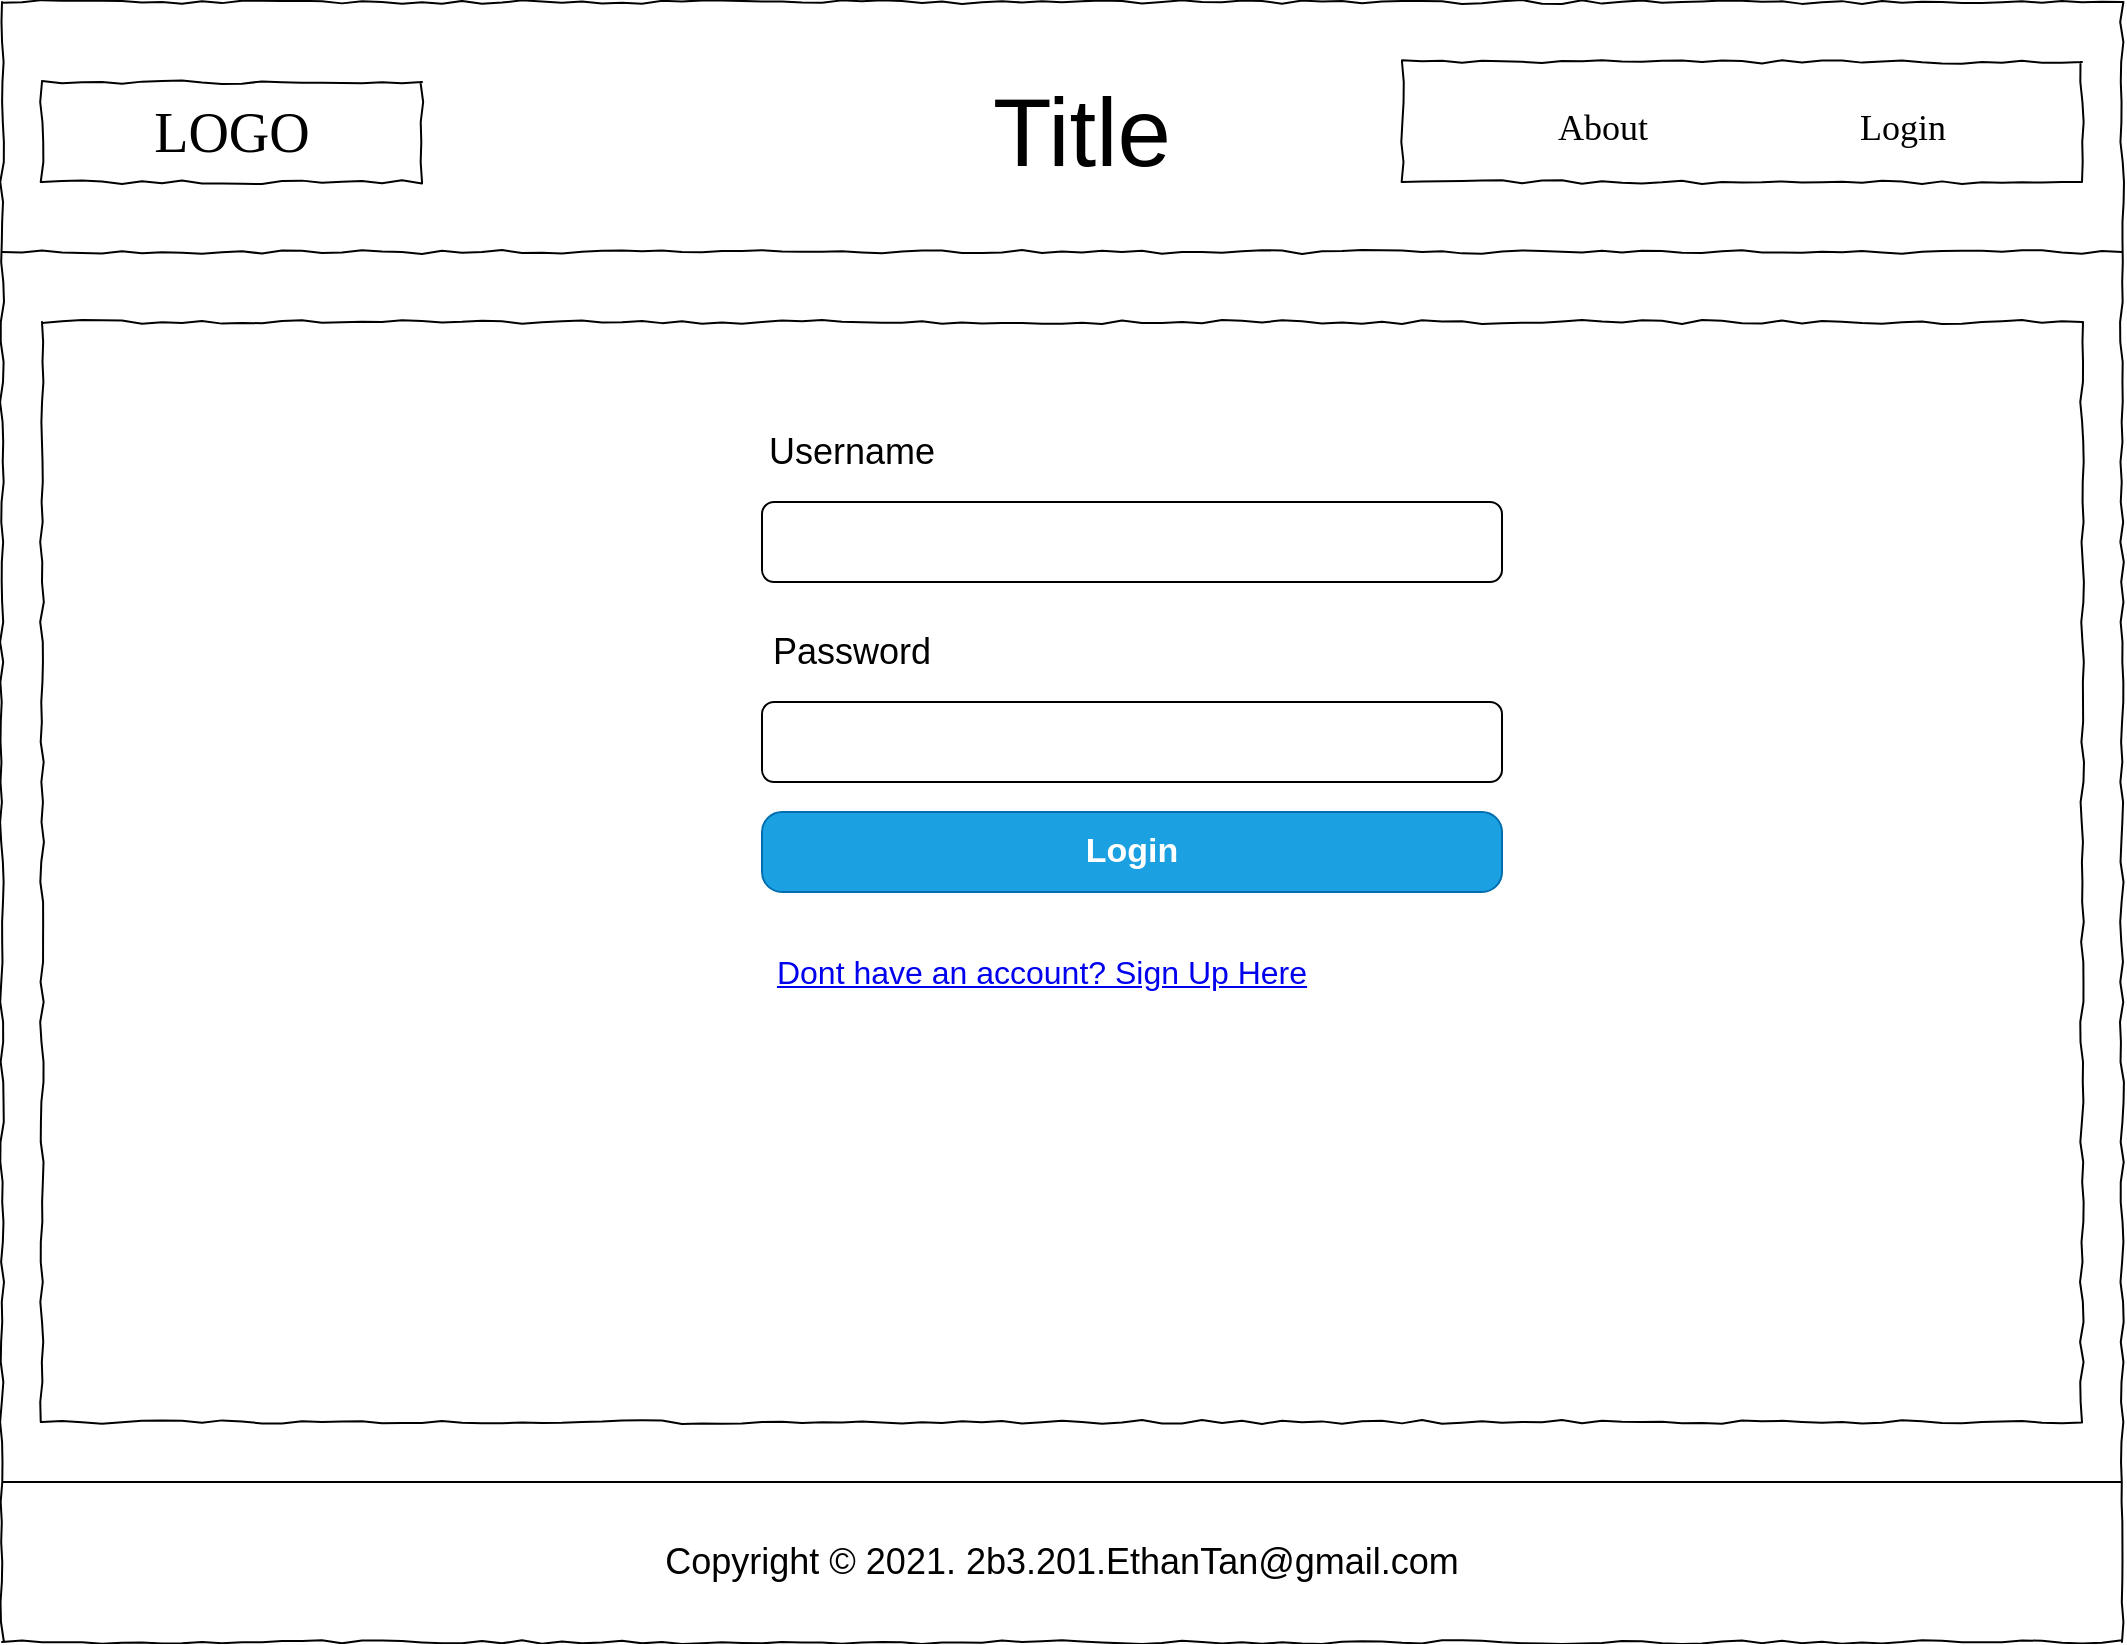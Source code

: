<mxfile pages="5">
    <diagram name="Login Page" id="03018318-947c-dd8e-b7a3-06fadd420f32">
        <mxGraphModel dx="1060" dy="782" grid="1" gridSize="10" guides="1" tooltips="1" connect="1" arrows="1" fold="1" page="1" pageScale="1" pageWidth="1100" pageHeight="850" background="none" math="0" shadow="0">
            <root>
                <mxCell id="0"/>
                <mxCell id="1" parent="0"/>
                <mxCell id="677b7b8949515195-1" value="" style="whiteSpace=wrap;html=1;rounded=0;shadow=0;labelBackgroundColor=none;strokeColor=#000000;strokeWidth=1;fillColor=none;fontFamily=Verdana;fontSize=12;fontColor=#000000;align=center;comic=1;" parent="1" vertex="1">
                    <mxGeometry x="20" y="20" width="1060" height="820" as="geometry"/>
                </mxCell>
                <mxCell id="677b7b8949515195-2" value="LOGO" style="whiteSpace=wrap;html=1;rounded=0;shadow=0;labelBackgroundColor=none;strokeWidth=1;fontFamily=Verdana;fontSize=28;align=center;comic=1;" parent="1" vertex="1">
                    <mxGeometry x="40" y="60" width="190" height="50" as="geometry"/>
                </mxCell>
                <mxCell id="677b7b8949515195-9" value="" style="line;strokeWidth=1;html=1;rounded=0;shadow=0;labelBackgroundColor=none;fillColor=none;fontFamily=Verdana;fontSize=14;fontColor=#000000;align=center;comic=1;" parent="1" vertex="1">
                    <mxGeometry x="20" y="140" width="1060" height="10" as="geometry"/>
                </mxCell>
                <mxCell id="677b7b8949515195-10" value="" style="whiteSpace=wrap;html=1;rounded=0;shadow=0;labelBackgroundColor=none;strokeWidth=1;fillColor=none;fontFamily=Verdana;fontSize=12;align=center;comic=1;" parent="1" vertex="1">
                    <mxGeometry x="720" y="50" width="340" height="60" as="geometry"/>
                </mxCell>
                <mxCell id="677b7b8949515195-11" value="About" style="text;html=1;points=[];align=center;verticalAlign=top;spacingTop=-4;fontSize=18;fontFamily=Verdana" parent="1" vertex="1">
                    <mxGeometry x="790" y="70" width="60" height="30" as="geometry"/>
                </mxCell>
                <mxCell id="677b7b8949515195-25" value="" style="whiteSpace=wrap;html=1;rounded=0;shadow=0;labelBackgroundColor=none;strokeWidth=1;fillColor=none;fontFamily=Verdana;fontSize=12;align=center;comic=1;" parent="1" vertex="1">
                    <mxGeometry x="40" y="180" width="1020" height="550" as="geometry"/>
                </mxCell>
                <mxCell id="jlgpzbXPaKx-CtilnDtw-2" value="Title" style="text;html=1;strokeColor=none;fillColor=none;align=center;verticalAlign=middle;whiteSpace=wrap;rounded=0;fontSize=48;" parent="1" vertex="1">
                    <mxGeometry x="490" y="60" width="140" height="50" as="geometry"/>
                </mxCell>
                <mxCell id="jlgpzbXPaKx-CtilnDtw-3" value="Login" style="text;html=1;points=[];align=center;verticalAlign=top;spacingTop=-4;fontSize=18;fontFamily=Verdana" parent="1" vertex="1">
                    <mxGeometry x="940" y="70" width="60" height="30" as="geometry"/>
                </mxCell>
                <mxCell id="jlgpzbXPaKx-CtilnDtw-4" value="" style="endArrow=none;html=1;rounded=0;fontSize=18;" parent="1" target="677b7b8949515195-1" edge="1">
                    <mxGeometry width="50" height="50" relative="1" as="geometry">
                        <mxPoint x="20" y="760" as="sourcePoint"/>
                        <mxPoint x="70" y="730" as="targetPoint"/>
                        <Array as="points">
                            <mxPoint x="560" y="760"/>
                            <mxPoint x="1080" y="760"/>
                        </Array>
                    </mxGeometry>
                </mxCell>
                <mxCell id="jlgpzbXPaKx-CtilnDtw-7" value="&lt;font style=&quot;font-size: 18px&quot;&gt;Copyright&amp;nbsp;&lt;span style=&quot;font-family: &amp;#34;google sans&amp;#34; , &amp;#34;arial&amp;#34; , sans-serif ; text-align: left&quot;&gt;© 2021. 2b3.201.EthanTan@gmail.com&lt;/span&gt;&lt;/font&gt;" style="text;html=1;strokeColor=none;fillColor=none;align=center;verticalAlign=middle;whiteSpace=wrap;rounded=0;fontSize=18;" parent="1" vertex="1">
                    <mxGeometry x="280" y="770" width="540" height="60" as="geometry"/>
                </mxCell>
                <mxCell id="jlgpzbXPaKx-CtilnDtw-9" value="Username" style="text;html=1;strokeColor=none;fillColor=none;align=center;verticalAlign=middle;whiteSpace=wrap;rounded=0;fontSize=18;" parent="1" vertex="1">
                    <mxGeometry x="390" y="230" width="110" height="30" as="geometry"/>
                </mxCell>
                <mxCell id="jlgpzbXPaKx-CtilnDtw-11" value="Login" style="strokeWidth=1;shadow=0;dashed=0;align=center;html=1;shape=mxgraph.mockup.buttons.button;strokeColor=#006EAF;mainText=;buttonStyle=round;fontSize=17;fontStyle=1;fillColor=#1ba1e2;whiteSpace=wrap;fontColor=#ffffff;" parent="1" vertex="1">
                    <mxGeometry x="400" y="425" width="370" height="40" as="geometry"/>
                </mxCell>
                <mxCell id="jlgpzbXPaKx-CtilnDtw-12" value="" style="rounded=1;whiteSpace=wrap;html=1;fontSize=16;align=left;spacingLeft=5;fontColor=#8A8A8A;" parent="1" vertex="1">
                    <mxGeometry x="400" y="270" width="370" height="40" as="geometry"/>
                </mxCell>
                <mxCell id="jlgpzbXPaKx-CtilnDtw-14" value="Password" style="text;html=1;strokeColor=none;fillColor=none;align=center;verticalAlign=middle;whiteSpace=wrap;rounded=0;fontSize=18;" parent="1" vertex="1">
                    <mxGeometry x="390" y="330" width="110" height="30" as="geometry"/>
                </mxCell>
                <mxCell id="jlgpzbXPaKx-CtilnDtw-15" value="" style="rounded=1;whiteSpace=wrap;html=1;fontSize=16;align=left;spacingLeft=5;fontColor=#8A8A8A;" parent="1" vertex="1">
                    <mxGeometry x="400" y="370" width="370" height="40" as="geometry"/>
                </mxCell>
                <mxCell id="jlgpzbXPaKx-CtilnDtw-17" style="edgeStyle=orthogonalEdgeStyle;rounded=0;orthogonalLoop=1;jettySize=auto;html=1;exitX=0.5;exitY=1;exitDx=0;exitDy=0;fontSize=16;fontColor=#8A8A8A;" parent="1" source="jlgpzbXPaKx-CtilnDtw-15" target="jlgpzbXPaKx-CtilnDtw-15" edge="1">
                    <mxGeometry relative="1" as="geometry"/>
                </mxCell>
                <mxCell id="3" value="&#10;&#10;&lt;a href=&quot;http://localhost:3000/sign-up&quot; style=&quot;box-sizing: border-box; text-decoration: underline; font-size: 16px; font-style: normal; font-weight: 400; letter-spacing: normal; text-indent: 0px; text-transform: none; word-spacing: 0px;&quot;&gt;Dont have an account? Sign Up Here&lt;/a&gt;&#10;&#10;" style="text;html=1;align=center;verticalAlign=middle;whiteSpace=wrap;rounded=0;" vertex="1" parent="1">
                    <mxGeometry x="400" y="480" width="280" height="50" as="geometry"/>
                </mxCell>
            </root>
        </mxGraphModel>
    </diagram>
    <diagram id="A6CFWMZUIeFK1SWH4dCE" name="Sign-Up Page">
        <mxGraphModel dx="1166" dy="860" grid="1" gridSize="10" guides="1" tooltips="1" connect="1" arrows="1" fold="1" page="1" pageScale="1" pageWidth="1100" pageHeight="850" math="0" shadow="0">
            <root>
                <mxCell id="sD6iAGtp5GhJYIOsrSf3-0"/>
                <mxCell id="sD6iAGtp5GhJYIOsrSf3-1" parent="sD6iAGtp5GhJYIOsrSf3-0"/>
                <mxCell id="ZcNFMlTUNKSXj_gmjvCA-0" value="" style="whiteSpace=wrap;html=1;rounded=0;shadow=0;labelBackgroundColor=none;strokeColor=#000000;strokeWidth=1;fillColor=none;fontFamily=Verdana;fontSize=12;fontColor=#000000;align=center;comic=1;" parent="sD6iAGtp5GhJYIOsrSf3-1" vertex="1">
                    <mxGeometry x="20" y="20" width="1060" height="820" as="geometry"/>
                </mxCell>
                <mxCell id="ZcNFMlTUNKSXj_gmjvCA-1" value="LOGO" style="whiteSpace=wrap;html=1;rounded=0;shadow=0;labelBackgroundColor=none;strokeWidth=1;fontFamily=Verdana;fontSize=28;align=center;comic=1;" parent="sD6iAGtp5GhJYIOsrSf3-1" vertex="1">
                    <mxGeometry x="40" y="60" width="190" height="50" as="geometry"/>
                </mxCell>
                <mxCell id="ZcNFMlTUNKSXj_gmjvCA-3" value="" style="line;strokeWidth=1;html=1;rounded=0;shadow=0;labelBackgroundColor=none;fillColor=none;fontFamily=Verdana;fontSize=14;fontColor=#000000;align=center;comic=1;" parent="sD6iAGtp5GhJYIOsrSf3-1" vertex="1">
                    <mxGeometry x="20" y="140" width="1060" height="10" as="geometry"/>
                </mxCell>
                <mxCell id="ZcNFMlTUNKSXj_gmjvCA-4" value="" style="whiteSpace=wrap;html=1;rounded=0;shadow=0;labelBackgroundColor=none;strokeWidth=1;fillColor=none;fontFamily=Verdana;fontSize=12;align=center;comic=1;" parent="sD6iAGtp5GhJYIOsrSf3-1" vertex="1">
                    <mxGeometry x="720" y="50" width="340" height="60" as="geometry"/>
                </mxCell>
                <mxCell id="ZcNFMlTUNKSXj_gmjvCA-5" value="About" style="text;html=1;points=[];align=center;verticalAlign=top;spacingTop=-4;fontSize=18;fontFamily=Verdana" parent="sD6iAGtp5GhJYIOsrSf3-1" vertex="1">
                    <mxGeometry x="790" y="70" width="60" height="30" as="geometry"/>
                </mxCell>
                <mxCell id="ZcNFMlTUNKSXj_gmjvCA-6" value="" style="whiteSpace=wrap;html=1;rounded=0;shadow=0;labelBackgroundColor=none;strokeWidth=1;fillColor=none;fontFamily=Verdana;fontSize=12;align=center;comic=1;" parent="sD6iAGtp5GhJYIOsrSf3-1" vertex="1">
                    <mxGeometry x="80" y="180" width="980" height="550" as="geometry"/>
                </mxCell>
                <mxCell id="ZcNFMlTUNKSXj_gmjvCA-7" value="Title" style="text;html=1;strokeColor=none;fillColor=none;align=center;verticalAlign=middle;whiteSpace=wrap;rounded=0;fontSize=48;" parent="sD6iAGtp5GhJYIOsrSf3-1" vertex="1">
                    <mxGeometry x="490" y="60" width="140" height="50" as="geometry"/>
                </mxCell>
                <mxCell id="ZcNFMlTUNKSXj_gmjvCA-8" value="Login" style="text;html=1;points=[];align=center;verticalAlign=top;spacingTop=-4;fontSize=18;fontFamily=Verdana" parent="sD6iAGtp5GhJYIOsrSf3-1" vertex="1">
                    <mxGeometry x="940" y="70" width="60" height="30" as="geometry"/>
                </mxCell>
                <mxCell id="ZcNFMlTUNKSXj_gmjvCA-9" value="" style="endArrow=none;html=1;rounded=0;fontSize=18;" parent="sD6iAGtp5GhJYIOsrSf3-1" target="ZcNFMlTUNKSXj_gmjvCA-0" edge="1">
                    <mxGeometry width="50" height="50" relative="1" as="geometry">
                        <mxPoint x="20.0" y="760" as="sourcePoint"/>
                        <mxPoint x="70" y="730" as="targetPoint"/>
                        <Array as="points">
                            <mxPoint x="560" y="760"/>
                            <mxPoint x="1080" y="760"/>
                        </Array>
                    </mxGeometry>
                </mxCell>
                <mxCell id="ZcNFMlTUNKSXj_gmjvCA-10" value="&lt;font style=&quot;font-size: 18px&quot;&gt;Copyright&amp;nbsp;&lt;span style=&quot;font-family: &amp;#34;google sans&amp;#34; , &amp;#34;arial&amp;#34; , sans-serif ; text-align: left&quot;&gt;© 2021 2b3.201.EthanTan@gmail.com&lt;/span&gt;&lt;/font&gt;" style="text;html=1;strokeColor=none;fillColor=none;align=center;verticalAlign=middle;whiteSpace=wrap;rounded=0;fontSize=18;" parent="sD6iAGtp5GhJYIOsrSf3-1" vertex="1">
                    <mxGeometry x="400" y="770" width="300" height="60" as="geometry"/>
                </mxCell>
                <mxCell id="ZcNFMlTUNKSXj_gmjvCA-11" value="New Username" style="text;html=1;strokeColor=none;fillColor=none;align=right;verticalAlign=middle;whiteSpace=wrap;rounded=0;fontSize=18;" parent="sD6iAGtp5GhJYIOsrSf3-1" vertex="1">
                    <mxGeometry x="355" y="270" width="140" height="30" as="geometry"/>
                </mxCell>
                <mxCell id="ZcNFMlTUNKSXj_gmjvCA-13" value="Sign Up" style="strokeWidth=1;shadow=0;dashed=0;align=center;html=1;shape=mxgraph.mockup.buttons.button;strokeColor=#005700;mainText=;buttonStyle=round;fontSize=17;fontStyle=1;fillColor=#008a00;whiteSpace=wrap;fontColor=#ffffff;" parent="sD6iAGtp5GhJYIOsrSf3-1" vertex="1">
                    <mxGeometry x="347.5" y="435" width="180" height="40" as="geometry"/>
                </mxCell>
                <mxCell id="ZcNFMlTUNKSXj_gmjvCA-14" value="E.g. John Doe" style="rounded=1;whiteSpace=wrap;html=1;fontSize=16;align=left;spacingLeft=5;fontColor=#8A8A8A;" parent="sD6iAGtp5GhJYIOsrSf3-1" vertex="1">
                    <mxGeometry x="510" y="270" width="230" height="30" as="geometry"/>
                </mxCell>
                <mxCell id="ZcNFMlTUNKSXj_gmjvCA-15" value="New Password" style="text;html=1;strokeColor=none;fillColor=none;align=right;verticalAlign=middle;whiteSpace=wrap;rounded=0;fontSize=18;" parent="sD6iAGtp5GhJYIOsrSf3-1" vertex="1">
                    <mxGeometry x="365" y="320" width="130" height="30" as="geometry"/>
                </mxCell>
                <mxCell id="ZcNFMlTUNKSXj_gmjvCA-16" value="" style="rounded=1;whiteSpace=wrap;html=1;fontSize=16;align=left;spacingLeft=5;fontColor=#8A8A8A;" parent="sD6iAGtp5GhJYIOsrSf3-1" vertex="1">
                    <mxGeometry x="510" y="320" width="230" height="30" as="geometry"/>
                </mxCell>
                <mxCell id="ZcNFMlTUNKSXj_gmjvCA-17" style="edgeStyle=orthogonalEdgeStyle;rounded=0;orthogonalLoop=1;jettySize=auto;html=1;exitX=0.5;exitY=1;exitDx=0;exitDy=0;fontSize=16;fontColor=#8A8A8A;" parent="sD6iAGtp5GhJYIOsrSf3-1" source="ZcNFMlTUNKSXj_gmjvCA-16" target="ZcNFMlTUNKSXj_gmjvCA-16" edge="1">
                    <mxGeometry relative="1" as="geometry"/>
                </mxCell>
                <mxCell id="dIspgqHlJQNAVi5b7Blh-0" value="Confirm Password&lt;span style=&quot;color: rgba(0 , 0 , 0 , 0) ; font-family: monospace ; font-size: 0px&quot;&gt;%3CmxGraphModel%3E%3Croot%3E%3CmxCell%20id%3D%220%22%2F%3E%3CmxCell%20id%3D%221%22%20parent%3D%220%22%2F%3E%3CmxCell%20id%3D%222%22%20value%3D%22Password%22%20style%3D%22text%3Bhtml%3D1%3BstrokeColor%3Dnone%3BfillColor%3Dnone%3Balign%3Dcenter%3BverticalAlign%3Dmiddle%3BwhiteSpace%3Dwrap%3Brounded%3D0%3BfontSize%3D18%3B%22%20vertex%3D%221%22%20parent%3D%221%22%3E%3CmxGeometry%20x%3D%22390%22%20y%3D%22280%22%20width%3D%22110%22%20height%3D%2230%22%20as%3D%22geometry%22%2F%3E%3C%2FmxCell%3E%3CmxCell%20id%3D%223%22%20value%3D%22E.g.%20John%20Doe%22%20style%3D%22rounded%3D1%3BwhiteSpace%3Dwrap%3Bhtml%3D1%3BfontSize%3D16%3Balign%3Dleft%3BspacingLeft%3D5%3BfontColor%3D%238A8A8A%3B%22%20vertex%3D%221%22%20parent%3D%221%22%3E%3CmxGeometry%20x%3D%22520%22%20y%3D%22280%22%20width%3D%22230%22%20height%3D%2230%22%20as%3D%22geometry%22%2F%3E%3C%2FmxCell%3E%3C%2Froot%3E%3C%2FmxGraphModel%3E&lt;/span&gt;" style="text;html=1;strokeColor=none;fillColor=none;align=right;verticalAlign=middle;whiteSpace=wrap;rounded=0;fontSize=18;" parent="sD6iAGtp5GhJYIOsrSf3-1" vertex="1">
                    <mxGeometry x="335" y="370" width="160" height="30" as="geometry"/>
                </mxCell>
                <mxCell id="dIspgqHlJQNAVi5b7Blh-1" value="" style="rounded=1;whiteSpace=wrap;html=1;fontSize=16;align=left;spacingLeft=5;fontColor=#8A8A8A;" parent="sD6iAGtp5GhJYIOsrSf3-1" vertex="1">
                    <mxGeometry x="510" y="370" width="230" height="30" as="geometry"/>
                </mxCell>
                <mxCell id="dIspgqHlJQNAVi5b7Blh-2" value="Your Email" style="text;html=1;strokeColor=none;fillColor=none;align=right;verticalAlign=middle;whiteSpace=wrap;rounded=0;fontSize=18;" parent="sD6iAGtp5GhJYIOsrSf3-1" vertex="1">
                    <mxGeometry x="380" y="220" width="115" height="30" as="geometry"/>
                </mxCell>
                <mxCell id="dIspgqHlJQNAVi5b7Blh-3" value="E.g. john_doe@abc.net" style="rounded=1;whiteSpace=wrap;html=1;fontSize=16;align=left;spacingLeft=5;fontColor=#8A8A8A;" parent="sD6iAGtp5GhJYIOsrSf3-1" vertex="1">
                    <mxGeometry x="510" y="220" width="230" height="30" as="geometry"/>
                </mxCell>
                <mxCell id="-LFCpjzyBjivWzk2k1qf-0" value="Cancel" style="strokeWidth=1;shadow=0;dashed=0;align=center;html=1;shape=mxgraph.mockup.buttons.button;strokeColor=#B09500;mainText=;buttonStyle=round;fontSize=17;fontStyle=1;fillColor=#e3c800;whiteSpace=wrap;fontColor=#6E6E6E;" parent="sD6iAGtp5GhJYIOsrSf3-1" vertex="1">
                    <mxGeometry x="560" y="435" width="180" height="40" as="geometry"/>
                </mxCell>
            </root>
        </mxGraphModel>
    </diagram>
    <diagram id="A6BoU_-hGoGgJx2I8naz" name="About Page">
        <mxGraphModel dx="515" dy="175" grid="1" gridSize="10" guides="1" tooltips="1" connect="1" arrows="1" fold="1" page="1" pageScale="1" pageWidth="1100" pageHeight="850" math="0" shadow="0">
            <root>
                <mxCell id="TFQY5czn47okGpMW3xpG-0"/>
                <mxCell id="TFQY5czn47okGpMW3xpG-1" parent="TFQY5czn47okGpMW3xpG-0"/>
                <mxCell id="HIyUThHaCWzAPEJsMTxO-0" value="" style="whiteSpace=wrap;html=1;rounded=0;shadow=0;labelBackgroundColor=none;strokeColor=#000000;strokeWidth=1;fillColor=none;fontFamily=Verdana;fontSize=12;fontColor=#000000;align=center;comic=1;" parent="TFQY5czn47okGpMW3xpG-1" vertex="1">
                    <mxGeometry x="20" y="20" width="1060" height="820" as="geometry"/>
                </mxCell>
                <mxCell id="HIyUThHaCWzAPEJsMTxO-1" value="LOGO" style="whiteSpace=wrap;html=1;rounded=0;shadow=0;labelBackgroundColor=none;strokeWidth=1;fontFamily=Verdana;fontSize=28;align=center;comic=1;" parent="TFQY5czn47okGpMW3xpG-1" vertex="1">
                    <mxGeometry x="40" y="60" width="190" height="50" as="geometry"/>
                </mxCell>
                <mxCell id="HIyUThHaCWzAPEJsMTxO-2" value="&lt;font style=&quot;font-size: 16px&quot;&gt;Image&lt;/font&gt;" style="whiteSpace=wrap;html=1;rounded=0;shadow=0;labelBackgroundColor=none;strokeWidth=1;fillColor=none;fontFamily=Verdana;fontSize=12;align=center;comic=1;" parent="TFQY5czn47okGpMW3xpG-1" vertex="1">
                    <mxGeometry x="60" y="180" width="240" height="550" as="geometry"/>
                </mxCell>
                <mxCell id="HIyUThHaCWzAPEJsMTxO-3" value="" style="line;strokeWidth=1;html=1;rounded=0;shadow=0;labelBackgroundColor=none;fillColor=none;fontFamily=Verdana;fontSize=14;fontColor=#000000;align=center;comic=1;" parent="TFQY5czn47okGpMW3xpG-1" vertex="1">
                    <mxGeometry x="20" y="140" width="1060" height="10" as="geometry"/>
                </mxCell>
                <mxCell id="HIyUThHaCWzAPEJsMTxO-4" value="" style="whiteSpace=wrap;html=1;rounded=0;shadow=0;labelBackgroundColor=none;strokeWidth=1;fillColor=none;fontFamily=Verdana;fontSize=12;align=center;comic=1;" parent="TFQY5czn47okGpMW3xpG-1" vertex="1">
                    <mxGeometry x="720" y="50" width="340" height="60" as="geometry"/>
                </mxCell>
                <mxCell id="HIyUThHaCWzAPEJsMTxO-5" value="About" style="text;html=1;points=[];align=center;verticalAlign=top;spacingTop=-4;fontSize=18;fontFamily=Verdana" parent="TFQY5czn47okGpMW3xpG-1" vertex="1">
                    <mxGeometry x="790" y="70" width="60" height="30" as="geometry"/>
                </mxCell>
                <mxCell id="HIyUThHaCWzAPEJsMTxO-6" value="&lt;span style=&quot;font-family: &amp;#34;open sans&amp;#34; , &amp;#34;arial&amp;#34; , sans-serif ; text-align: justify&quot;&gt;&lt;font style=&quot;font-size: 23px&quot;&gt;Lorem ipsum dolor sit amet, consectetur adipiscing elit, sed do eiusmod tempor incididunt ut labore et dolore magna aliqua. Ut enim ad minim veniam, quis nostrud exercitation ullamco laboris nisi ut aliquip ex ea commodo consequat. Duis aute irure dolor in reprehenderit in voluptate velit esse cillum dolore eu fugiat nulla pariatur. Excepteur sint occaecat cupidatat non proident, sunt in culpa qui officia deserunt mollit anim id est laborum&lt;/font&gt;&lt;/span&gt;" style="whiteSpace=wrap;html=1;rounded=0;shadow=0;labelBackgroundColor=none;strokeWidth=1;fillColor=none;fontFamily=Verdana;fontSize=12;align=center;comic=1;spacingLeft=16;spacingRight=16;" parent="TFQY5czn47okGpMW3xpG-1" vertex="1">
                    <mxGeometry x="340" y="180" width="440" height="550" as="geometry"/>
                </mxCell>
                <mxCell id="HIyUThHaCWzAPEJsMTxO-7" value="Title" style="text;html=1;strokeColor=none;fillColor=none;align=center;verticalAlign=middle;whiteSpace=wrap;rounded=0;fontSize=48;" parent="TFQY5czn47okGpMW3xpG-1" vertex="1">
                    <mxGeometry x="490" y="60" width="140" height="50" as="geometry"/>
                </mxCell>
                <mxCell id="HIyUThHaCWzAPEJsMTxO-8" value="Login" style="text;html=1;points=[];align=center;verticalAlign=top;spacingTop=-4;fontSize=18;fontFamily=Verdana" parent="TFQY5czn47okGpMW3xpG-1" vertex="1">
                    <mxGeometry x="940" y="70" width="60" height="30" as="geometry"/>
                </mxCell>
                <mxCell id="HIyUThHaCWzAPEJsMTxO-9" value="" style="endArrow=none;html=1;rounded=0;fontSize=18;" parent="TFQY5czn47okGpMW3xpG-1" target="HIyUThHaCWzAPEJsMTxO-0" edge="1">
                    <mxGeometry width="50" height="50" relative="1" as="geometry">
                        <mxPoint x="20.0" y="760" as="sourcePoint"/>
                        <mxPoint x="70" y="730" as="targetPoint"/>
                        <Array as="points">
                            <mxPoint x="560" y="760"/>
                            <mxPoint x="1080" y="760"/>
                        </Array>
                    </mxGeometry>
                </mxCell>
                <mxCell id="HIyUThHaCWzAPEJsMTxO-10" value="&lt;font style=&quot;font-size: 18px&quot;&gt;Copyright&amp;nbsp;&lt;span style=&quot;font-family: &amp;#34;google sans&amp;#34; , &amp;#34;arial&amp;#34; , sans-serif ; text-align: left&quot;&gt;© 2021 2b3.201.EthanTan@gmail.com&lt;/span&gt;&lt;/font&gt;" style="text;html=1;strokeColor=none;fillColor=none;align=center;verticalAlign=middle;whiteSpace=wrap;rounded=0;fontSize=18;" parent="TFQY5czn47okGpMW3xpG-1" vertex="1">
                    <mxGeometry x="400" y="770" width="300" height="60" as="geometry"/>
                </mxCell>
                <mxCell id="HIyUThHaCWzAPEJsMTxO-12" value="&lt;font style=&quot;font-size: 16px&quot;&gt;Image&lt;/font&gt;" style="whiteSpace=wrap;html=1;rounded=0;shadow=0;labelBackgroundColor=none;strokeWidth=1;fillColor=none;fontFamily=Verdana;fontSize=12;align=center;comic=1;" parent="TFQY5czn47okGpMW3xpG-1" vertex="1">
                    <mxGeometry x="820" y="180" width="240" height="550" as="geometry"/>
                </mxCell>
                <mxCell id="HIyUThHaCWzAPEJsMTxO-17" style="edgeStyle=orthogonalEdgeStyle;rounded=0;orthogonalLoop=1;jettySize=auto;html=1;exitX=0.5;exitY=1;exitDx=0;exitDy=0;fontSize=16;fontColor=#8A8A8A;" parent="TFQY5czn47okGpMW3xpG-1" edge="1">
                    <mxGeometry relative="1" as="geometry">
                        <mxPoint x="635" y="310" as="sourcePoint"/>
                        <mxPoint x="635" y="310" as="targetPoint"/>
                    </mxGeometry>
                </mxCell>
            </root>
        </mxGraphModel>
    </diagram>
    <diagram id="DTAgY2-nhpfcqhcjn9IV" name="Home (new prediction) Page">
        <mxGraphModel dx="515" dy="175" grid="1" gridSize="10" guides="1" tooltips="1" connect="1" arrows="1" fold="1" page="1" pageScale="1" pageWidth="1100" pageHeight="850" math="0" shadow="0">
            <root>
                <mxCell id="NyZaAUXZyafqqTmAw_CK-0"/>
                <mxCell id="NyZaAUXZyafqqTmAw_CK-1" parent="NyZaAUXZyafqqTmAw_CK-0"/>
                <mxCell id="ybgwnyrLD5EkXlq765gd-0" value="" style="whiteSpace=wrap;html=1;rounded=0;shadow=0;labelBackgroundColor=none;strokeColor=#000000;strokeWidth=1;fillColor=none;fontFamily=Verdana;fontSize=12;fontColor=#000000;align=center;comic=1;" parent="NyZaAUXZyafqqTmAw_CK-1" vertex="1">
                    <mxGeometry x="20" y="20" width="1060" height="820" as="geometry"/>
                </mxCell>
                <mxCell id="ybgwnyrLD5EkXlq765gd-1" value="LOGO" style="whiteSpace=wrap;html=1;rounded=0;shadow=0;labelBackgroundColor=none;strokeWidth=1;fontFamily=Verdana;fontSize=28;align=center;comic=1;" parent="NyZaAUXZyafqqTmAw_CK-1" vertex="1">
                    <mxGeometry x="40" y="60" width="190" height="50" as="geometry"/>
                </mxCell>
                <mxCell id="ybgwnyrLD5EkXlq765gd-2" value="" style="whiteSpace=wrap;html=1;rounded=0;shadow=0;labelBackgroundColor=none;strokeWidth=1;fillColor=none;fontFamily=Verdana;fontSize=12;align=center;comic=1;" parent="NyZaAUXZyafqqTmAw_CK-1" vertex="1">
                    <mxGeometry x="60" y="180" width="240" height="550" as="geometry"/>
                </mxCell>
                <mxCell id="ybgwnyrLD5EkXlq765gd-3" value="" style="line;strokeWidth=1;html=1;rounded=0;shadow=0;labelBackgroundColor=none;fillColor=none;fontFamily=Verdana;fontSize=14;fontColor=#000000;align=center;comic=1;" parent="NyZaAUXZyafqqTmAw_CK-1" vertex="1">
                    <mxGeometry x="20" y="140" width="1060" height="10" as="geometry"/>
                </mxCell>
                <mxCell id="ybgwnyrLD5EkXlq765gd-4" value="" style="whiteSpace=wrap;html=1;rounded=0;shadow=0;labelBackgroundColor=none;strokeWidth=1;fillColor=none;fontFamily=Verdana;fontSize=12;align=center;comic=1;" parent="NyZaAUXZyafqqTmAw_CK-1" vertex="1">
                    <mxGeometry x="530" y="50" width="530" height="60" as="geometry"/>
                </mxCell>
                <mxCell id="ybgwnyrLD5EkXlq765gd-5" value="About" style="text;html=1;points=[];align=center;verticalAlign=top;spacingTop=-4;fontSize=18;fontFamily=Verdana" parent="NyZaAUXZyafqqTmAw_CK-1" vertex="1">
                    <mxGeometry x="620" y="65" width="60" height="30" as="geometry"/>
                </mxCell>
                <mxCell id="ybgwnyrLD5EkXlq765gd-6" value="" style="whiteSpace=wrap;html=1;rounded=0;shadow=0;labelBackgroundColor=none;strokeWidth=1;fillColor=none;fontFamily=Verdana;fontSize=12;align=center;comic=1;" parent="NyZaAUXZyafqqTmAw_CK-1" vertex="1">
                    <mxGeometry x="340" y="180" width="440" height="550" as="geometry"/>
                </mxCell>
                <mxCell id="ybgwnyrLD5EkXlq765gd-7" value="Title" style="text;html=1;strokeColor=none;fillColor=none;align=center;verticalAlign=middle;whiteSpace=wrap;rounded=0;fontSize=48;" parent="NyZaAUXZyafqqTmAw_CK-1" vertex="1">
                    <mxGeometry x="270" y="60" width="140" height="50" as="geometry"/>
                </mxCell>
                <mxCell id="ybgwnyrLD5EkXlq765gd-8" value="Logout" style="text;html=1;points=[];align=center;verticalAlign=top;spacingTop=-4;fontSize=18;fontFamily=Verdana" parent="NyZaAUXZyafqqTmAw_CK-1" vertex="1">
                    <mxGeometry x="920" y="65" width="80" height="30" as="geometry"/>
                </mxCell>
                <mxCell id="ybgwnyrLD5EkXlq765gd-9" value="" style="endArrow=none;html=1;rounded=0;fontSize=18;" parent="NyZaAUXZyafqqTmAw_CK-1" target="ybgwnyrLD5EkXlq765gd-0" edge="1">
                    <mxGeometry width="50" height="50" relative="1" as="geometry">
                        <mxPoint x="20.0" y="760" as="sourcePoint"/>
                        <mxPoint x="70" y="730" as="targetPoint"/>
                        <Array as="points">
                            <mxPoint x="560" y="760"/>
                            <mxPoint x="1080" y="760"/>
                        </Array>
                    </mxGeometry>
                </mxCell>
                <mxCell id="ybgwnyrLD5EkXlq765gd-10" value="&lt;font style=&quot;font-size: 18px&quot;&gt;Copyright&amp;nbsp;&lt;span style=&quot;font-family: &amp;#34;google sans&amp;#34; , &amp;#34;arial&amp;#34; , sans-serif ; text-align: left&quot;&gt;© 2021 2b3.201.EthanTan@gmail.com&lt;/span&gt;&lt;/font&gt;" style="text;html=1;strokeColor=none;fillColor=none;align=center;verticalAlign=middle;whiteSpace=wrap;rounded=0;fontSize=18;" parent="NyZaAUXZyafqqTmAw_CK-1" vertex="1">
                    <mxGeometry x="400" y="770" width="300" height="60" as="geometry"/>
                </mxCell>
                <mxCell id="ybgwnyrLD5EkXlq765gd-12" value="" style="whiteSpace=wrap;html=1;rounded=0;shadow=0;labelBackgroundColor=none;strokeWidth=1;fillColor=none;fontFamily=Verdana;fontSize=12;align=center;comic=1;" parent="NyZaAUXZyafqqTmAw_CK-1" vertex="1">
                    <mxGeometry x="820" y="180" width="240" height="550" as="geometry"/>
                </mxCell>
                <mxCell id="ybgwnyrLD5EkXlq765gd-17" style="edgeStyle=orthogonalEdgeStyle;rounded=0;orthogonalLoop=1;jettySize=auto;html=1;exitX=0.5;exitY=1;exitDx=0;exitDy=0;fontSize=16;fontColor=#8A8A8A;" parent="NyZaAUXZyafqqTmAw_CK-1" edge="1">
                    <mxGeometry relative="1" as="geometry">
                        <mxPoint x="635" y="310" as="sourcePoint"/>
                        <mxPoint x="635" y="310" as="targetPoint"/>
                    </mxGeometry>
                </mxCell>
                <mxCell id="SynqtUkd94yRHO2bQfPr-0" value="Home" style="text;html=1;points=[];align=center;verticalAlign=top;spacingTop=-4;fontSize=18;fontFamily=Verdana" parent="NyZaAUXZyafqqTmAw_CK-1" vertex="1">
                    <mxGeometry x="770" y="65" width="60" height="30" as="geometry"/>
                </mxCell>
                <mxCell id="Z9OywAzO44Z5M25j2VM8-0" value="&lt;font style=&quot;font-size: 20px&quot; color=&quot;#000000&quot;&gt;Prediction History&lt;/font&gt;" style="text;html=1;strokeColor=none;fillColor=none;align=center;verticalAlign=middle;whiteSpace=wrap;rounded=0;fontColor=#6E6E6E;fontSize=20;" parent="NyZaAUXZyafqqTmAw_CK-1" vertex="1">
                    <mxGeometry x="92.5" y="290" width="175" height="30" as="geometry"/>
                </mxCell>
                <mxCell id="Z9OywAzO44Z5M25j2VM8-1" value="&lt;font color=&quot;#000000&quot;&gt;&amp;gt;&amp;gt; New Prediction&lt;/font&gt;" style="text;html=1;strokeColor=none;fillColor=none;align=center;verticalAlign=middle;whiteSpace=wrap;rounded=0;fontColor=#6E6E6E;fontSize=20;" parent="NyZaAUXZyafqqTmAw_CK-1" vertex="1">
                    <mxGeometry x="92.5" y="240" width="187.5" height="30" as="geometry"/>
                </mxCell>
                <mxCell id="sWxngQ9KtzCWDiV2mO2h-0" value="Field 1" style="text;html=1;strokeColor=none;fillColor=none;align=center;verticalAlign=middle;whiteSpace=wrap;rounded=0;fontSize=18;" parent="NyZaAUXZyafqqTmAw_CK-1" vertex="1">
                    <mxGeometry x="380" y="230" width="110" height="30" as="geometry"/>
                </mxCell>
                <mxCell id="sWxngQ9KtzCWDiV2mO2h-1" value="" style="rounded=1;whiteSpace=wrap;html=1;fontSize=16;align=left;spacingLeft=5;fontColor=#8A8A8A;" parent="NyZaAUXZyafqqTmAw_CK-1" vertex="1">
                    <mxGeometry x="510" y="230" width="230" height="30" as="geometry"/>
                </mxCell>
                <mxCell id="sWxngQ9KtzCWDiV2mO2h-2" value="Field 2" style="text;html=1;strokeColor=none;fillColor=none;align=center;verticalAlign=middle;whiteSpace=wrap;rounded=0;fontSize=18;" parent="NyZaAUXZyafqqTmAw_CK-1" vertex="1">
                    <mxGeometry x="380" y="280" width="110" height="30" as="geometry"/>
                </mxCell>
                <mxCell id="sWxngQ9KtzCWDiV2mO2h-3" value="" style="rounded=1;whiteSpace=wrap;html=1;fontSize=16;align=left;spacingLeft=5;fontColor=#8A8A8A;" parent="NyZaAUXZyafqqTmAw_CK-1" vertex="1">
                    <mxGeometry x="510" y="280" width="230" height="30" as="geometry"/>
                </mxCell>
                <mxCell id="sWxngQ9KtzCWDiV2mO2h-5" value="&lt;font color=&quot;#000000&quot;&gt;Submit for Prediction&lt;/font&gt;" style="labelPosition=center;verticalLabelPosition=middle;align=center;html=1;shape=mxgraph.basic.button;dx=10;fontSize=20;fontColor=#6E6E6E;" parent="NyZaAUXZyafqqTmAw_CK-1" vertex="1">
                    <mxGeometry x="400" y="340" width="340" height="50" as="geometry"/>
                </mxCell>
            </root>
        </mxGraphModel>
    </diagram>
    <diagram name="Home (history) Page" id="93fAxreSzp83tNRLxzDf">
        <mxGraphModel dx="515" dy="175" grid="1" gridSize="10" guides="1" tooltips="1" connect="1" arrows="1" fold="1" page="1" pageScale="1" pageWidth="1100" pageHeight="850" math="0" shadow="0">
            <root>
                <mxCell id="8Pm8QScqm_683TccqrMQ-0"/>
                <mxCell id="8Pm8QScqm_683TccqrMQ-1" parent="8Pm8QScqm_683TccqrMQ-0"/>
                <mxCell id="8Pm8QScqm_683TccqrMQ-2" value="" style="whiteSpace=wrap;html=1;rounded=0;shadow=0;labelBackgroundColor=none;strokeColor=#000000;strokeWidth=1;fillColor=none;fontFamily=Verdana;fontSize=12;fontColor=#000000;align=center;comic=1;" parent="8Pm8QScqm_683TccqrMQ-1" vertex="1">
                    <mxGeometry x="20" y="20" width="1060" height="820" as="geometry"/>
                </mxCell>
                <mxCell id="8Pm8QScqm_683TccqrMQ-3" value="LOGO" style="whiteSpace=wrap;html=1;rounded=0;shadow=0;labelBackgroundColor=none;strokeWidth=1;fontFamily=Verdana;fontSize=28;align=center;comic=1;" parent="8Pm8QScqm_683TccqrMQ-1" vertex="1">
                    <mxGeometry x="40" y="60" width="190" height="50" as="geometry"/>
                </mxCell>
                <mxCell id="8Pm8QScqm_683TccqrMQ-4" value="" style="whiteSpace=wrap;html=1;rounded=0;shadow=0;labelBackgroundColor=none;strokeWidth=1;fillColor=none;fontFamily=Verdana;fontSize=12;align=center;comic=1;" parent="8Pm8QScqm_683TccqrMQ-1" vertex="1">
                    <mxGeometry x="60" y="180" width="240" height="550" as="geometry"/>
                </mxCell>
                <mxCell id="8Pm8QScqm_683TccqrMQ-5" value="" style="line;strokeWidth=1;html=1;rounded=0;shadow=0;labelBackgroundColor=none;fillColor=none;fontFamily=Verdana;fontSize=14;fontColor=#000000;align=center;comic=1;" parent="8Pm8QScqm_683TccqrMQ-1" vertex="1">
                    <mxGeometry x="20" y="140" width="1060" height="10" as="geometry"/>
                </mxCell>
                <mxCell id="8Pm8QScqm_683TccqrMQ-6" value="" style="whiteSpace=wrap;html=1;rounded=0;shadow=0;labelBackgroundColor=none;strokeWidth=1;fillColor=none;fontFamily=Verdana;fontSize=12;align=center;comic=1;" parent="8Pm8QScqm_683TccqrMQ-1" vertex="1">
                    <mxGeometry x="530" y="50" width="530" height="60" as="geometry"/>
                </mxCell>
                <mxCell id="8Pm8QScqm_683TccqrMQ-7" value="About" style="text;html=1;points=[];align=center;verticalAlign=top;spacingTop=-4;fontSize=18;fontFamily=Verdana" parent="8Pm8QScqm_683TccqrMQ-1" vertex="1">
                    <mxGeometry x="620" y="65" width="60" height="30" as="geometry"/>
                </mxCell>
                <mxCell id="8Pm8QScqm_683TccqrMQ-8" value="" style="whiteSpace=wrap;html=1;rounded=0;shadow=0;labelBackgroundColor=none;strokeWidth=1;fillColor=none;fontFamily=Verdana;fontSize=12;align=center;comic=1;" parent="8Pm8QScqm_683TccqrMQ-1" vertex="1">
                    <mxGeometry x="340" y="180" width="440" height="550" as="geometry"/>
                </mxCell>
                <mxCell id="8Pm8QScqm_683TccqrMQ-9" value="Title" style="text;html=1;strokeColor=none;fillColor=none;align=center;verticalAlign=middle;whiteSpace=wrap;rounded=0;fontSize=48;" parent="8Pm8QScqm_683TccqrMQ-1" vertex="1">
                    <mxGeometry x="270" y="60" width="140" height="50" as="geometry"/>
                </mxCell>
                <mxCell id="8Pm8QScqm_683TccqrMQ-10" value="Logout" style="text;html=1;points=[];align=center;verticalAlign=top;spacingTop=-4;fontSize=18;fontFamily=Verdana" parent="8Pm8QScqm_683TccqrMQ-1" vertex="1">
                    <mxGeometry x="920" y="65" width="80" height="30" as="geometry"/>
                </mxCell>
                <mxCell id="8Pm8QScqm_683TccqrMQ-11" value="" style="endArrow=none;html=1;rounded=0;fontSize=18;" parent="8Pm8QScqm_683TccqrMQ-1" target="8Pm8QScqm_683TccqrMQ-2" edge="1">
                    <mxGeometry width="50" height="50" relative="1" as="geometry">
                        <mxPoint x="20.0" y="760" as="sourcePoint"/>
                        <mxPoint x="70" y="730" as="targetPoint"/>
                        <Array as="points">
                            <mxPoint x="560" y="760"/>
                            <mxPoint x="1080" y="760"/>
                        </Array>
                    </mxGeometry>
                </mxCell>
                <mxCell id="8Pm8QScqm_683TccqrMQ-12" value="&lt;font style=&quot;font-size: 18px&quot;&gt;Copyright&amp;nbsp;&lt;span style=&quot;font-family: &amp;#34;google sans&amp;#34; , &amp;#34;arial&amp;#34; , sans-serif ; text-align: left&quot;&gt;© 2021 2b3.201.EthanTan@gmail.com&lt;/span&gt;&lt;/font&gt;" style="text;html=1;strokeColor=none;fillColor=none;align=center;verticalAlign=middle;whiteSpace=wrap;rounded=0;fontSize=18;" parent="8Pm8QScqm_683TccqrMQ-1" vertex="1">
                    <mxGeometry x="400" y="770" width="300" height="60" as="geometry"/>
                </mxCell>
                <mxCell id="8Pm8QScqm_683TccqrMQ-13" value="" style="whiteSpace=wrap;html=1;rounded=0;shadow=0;labelBackgroundColor=none;strokeWidth=1;fillColor=none;fontFamily=Verdana;fontSize=12;align=center;comic=1;" parent="8Pm8QScqm_683TccqrMQ-1" vertex="1">
                    <mxGeometry x="820" y="180" width="240" height="550" as="geometry"/>
                </mxCell>
                <mxCell id="8Pm8QScqm_683TccqrMQ-14" style="edgeStyle=orthogonalEdgeStyle;rounded=0;orthogonalLoop=1;jettySize=auto;html=1;exitX=0.5;exitY=1;exitDx=0;exitDy=0;fontSize=16;fontColor=#8A8A8A;" parent="8Pm8QScqm_683TccqrMQ-1" edge="1">
                    <mxGeometry relative="1" as="geometry">
                        <mxPoint x="635" y="310" as="sourcePoint"/>
                        <mxPoint x="635" y="310" as="targetPoint"/>
                    </mxGeometry>
                </mxCell>
                <mxCell id="8Pm8QScqm_683TccqrMQ-15" value="Home" style="text;html=1;points=[];align=center;verticalAlign=top;spacingTop=-4;fontSize=18;fontFamily=Verdana" parent="8Pm8QScqm_683TccqrMQ-1" vertex="1">
                    <mxGeometry x="770" y="65" width="60" height="30" as="geometry"/>
                </mxCell>
                <mxCell id="8Pm8QScqm_683TccqrMQ-16" value="&lt;font style=&quot;font-size: 20px&quot; color=&quot;#000000&quot;&gt;&amp;gt;&amp;gt; Prediction History&lt;/font&gt;" style="text;html=1;strokeColor=none;fillColor=none;align=center;verticalAlign=middle;whiteSpace=wrap;rounded=0;fontColor=#6E6E6E;fontSize=20;" parent="8Pm8QScqm_683TccqrMQ-1" vertex="1">
                    <mxGeometry x="92.5" y="290" width="187.5" height="30" as="geometry"/>
                </mxCell>
                <mxCell id="8Pm8QScqm_683TccqrMQ-17" value="&lt;font color=&quot;#000000&quot;&gt;New Prediction&lt;/font&gt;" style="text;html=1;strokeColor=none;fillColor=none;align=center;verticalAlign=middle;whiteSpace=wrap;rounded=0;fontColor=#6E6E6E;fontSize=20;" parent="8Pm8QScqm_683TccqrMQ-1" vertex="1">
                    <mxGeometry x="90" y="240" width="140" height="30" as="geometry"/>
                </mxCell>
                <mxCell id="fsfctVLM751hEk04BxLL-0" value="Table" style="shape=table;startSize=30;container=1;collapsible=0;childLayout=tableLayout;fontStyle=1;align=center;pointerEvents=1;" parent="8Pm8QScqm_683TccqrMQ-1" vertex="1">
                    <mxGeometry x="380" y="240" width="340" height="150" as="geometry"/>
                </mxCell>
                <mxCell id="fsfctVLM751hEk04BxLL-1" value="" style="shape=partialRectangle;html=1;whiteSpace=wrap;collapsible=0;dropTarget=0;pointerEvents=0;fillColor=none;top=0;left=0;bottom=0;right=0;points=[[0,0.5],[1,0.5]];portConstraint=eastwest;" parent="fsfctVLM751hEk04BxLL-0" vertex="1">
                    <mxGeometry y="30" width="340" height="40" as="geometry"/>
                </mxCell>
                <mxCell id="fsfctVLM751hEk04BxLL-2" value="" style="shape=partialRectangle;html=1;whiteSpace=wrap;connectable=0;fillColor=none;top=0;left=0;bottom=0;right=0;overflow=hidden;pointerEvents=1;" parent="fsfctVLM751hEk04BxLL-1" vertex="1">
                    <mxGeometry width="113" height="40" as="geometry">
                        <mxRectangle width="113" height="40" as="alternateBounds"/>
                    </mxGeometry>
                </mxCell>
                <mxCell id="fsfctVLM751hEk04BxLL-3" value="" style="shape=partialRectangle;html=1;whiteSpace=wrap;connectable=0;fillColor=none;top=0;left=0;bottom=0;right=0;overflow=hidden;pointerEvents=1;" parent="fsfctVLM751hEk04BxLL-1" vertex="1">
                    <mxGeometry x="113" width="114" height="40" as="geometry">
                        <mxRectangle width="114" height="40" as="alternateBounds"/>
                    </mxGeometry>
                </mxCell>
                <mxCell id="fsfctVLM751hEk04BxLL-4" value="" style="shape=partialRectangle;html=1;whiteSpace=wrap;connectable=0;fillColor=none;top=0;left=0;bottom=0;right=0;overflow=hidden;pointerEvents=1;" parent="fsfctVLM751hEk04BxLL-1" vertex="1">
                    <mxGeometry x="227" width="113" height="40" as="geometry">
                        <mxRectangle width="113" height="40" as="alternateBounds"/>
                    </mxGeometry>
                </mxCell>
                <mxCell id="fsfctVLM751hEk04BxLL-5" value="" style="shape=partialRectangle;html=1;whiteSpace=wrap;collapsible=0;dropTarget=0;pointerEvents=0;fillColor=none;top=0;left=0;bottom=0;right=0;points=[[0,0.5],[1,0.5]];portConstraint=eastwest;" parent="fsfctVLM751hEk04BxLL-0" vertex="1">
                    <mxGeometry y="70" width="340" height="40" as="geometry"/>
                </mxCell>
                <mxCell id="fsfctVLM751hEk04BxLL-6" value="" style="shape=partialRectangle;html=1;whiteSpace=wrap;connectable=0;fillColor=none;top=0;left=0;bottom=0;right=0;overflow=hidden;pointerEvents=1;" parent="fsfctVLM751hEk04BxLL-5" vertex="1">
                    <mxGeometry width="113" height="40" as="geometry">
                        <mxRectangle width="113" height="40" as="alternateBounds"/>
                    </mxGeometry>
                </mxCell>
                <mxCell id="fsfctVLM751hEk04BxLL-7" value="" style="shape=partialRectangle;html=1;whiteSpace=wrap;connectable=0;fillColor=none;top=0;left=0;bottom=0;right=0;overflow=hidden;pointerEvents=1;" parent="fsfctVLM751hEk04BxLL-5" vertex="1">
                    <mxGeometry x="113" width="114" height="40" as="geometry">
                        <mxRectangle width="114" height="40" as="alternateBounds"/>
                    </mxGeometry>
                </mxCell>
                <mxCell id="fsfctVLM751hEk04BxLL-8" value="" style="shape=partialRectangle;html=1;whiteSpace=wrap;connectable=0;fillColor=none;top=0;left=0;bottom=0;right=0;overflow=hidden;pointerEvents=1;" parent="fsfctVLM751hEk04BxLL-5" vertex="1">
                    <mxGeometry x="227" width="113" height="40" as="geometry">
                        <mxRectangle width="113" height="40" as="alternateBounds"/>
                    </mxGeometry>
                </mxCell>
                <mxCell id="fsfctVLM751hEk04BxLL-9" value="" style="shape=partialRectangle;html=1;whiteSpace=wrap;collapsible=0;dropTarget=0;pointerEvents=0;fillColor=none;top=0;left=0;bottom=0;right=0;points=[[0,0.5],[1,0.5]];portConstraint=eastwest;" parent="fsfctVLM751hEk04BxLL-0" vertex="1">
                    <mxGeometry y="110" width="340" height="40" as="geometry"/>
                </mxCell>
                <mxCell id="fsfctVLM751hEk04BxLL-10" value="" style="shape=partialRectangle;html=1;whiteSpace=wrap;connectable=0;fillColor=none;top=0;left=0;bottom=0;right=0;overflow=hidden;pointerEvents=1;" parent="fsfctVLM751hEk04BxLL-9" vertex="1">
                    <mxGeometry width="113" height="40" as="geometry">
                        <mxRectangle width="113" height="40" as="alternateBounds"/>
                    </mxGeometry>
                </mxCell>
                <mxCell id="fsfctVLM751hEk04BxLL-11" value="" style="shape=partialRectangle;html=1;whiteSpace=wrap;connectable=0;fillColor=none;top=0;left=0;bottom=0;right=0;overflow=hidden;pointerEvents=1;" parent="fsfctVLM751hEk04BxLL-9" vertex="1">
                    <mxGeometry x="113" width="114" height="40" as="geometry">
                        <mxRectangle width="114" height="40" as="alternateBounds"/>
                    </mxGeometry>
                </mxCell>
                <mxCell id="fsfctVLM751hEk04BxLL-12" value="" style="shape=partialRectangle;html=1;whiteSpace=wrap;connectable=0;fillColor=none;top=0;left=0;bottom=0;right=0;overflow=hidden;pointerEvents=1;" parent="fsfctVLM751hEk04BxLL-9" vertex="1">
                    <mxGeometry x="227" width="113" height="40" as="geometry">
                        <mxRectangle width="113" height="40" as="alternateBounds"/>
                    </mxGeometry>
                </mxCell>
            </root>
        </mxGraphModel>
    </diagram>
</mxfile>